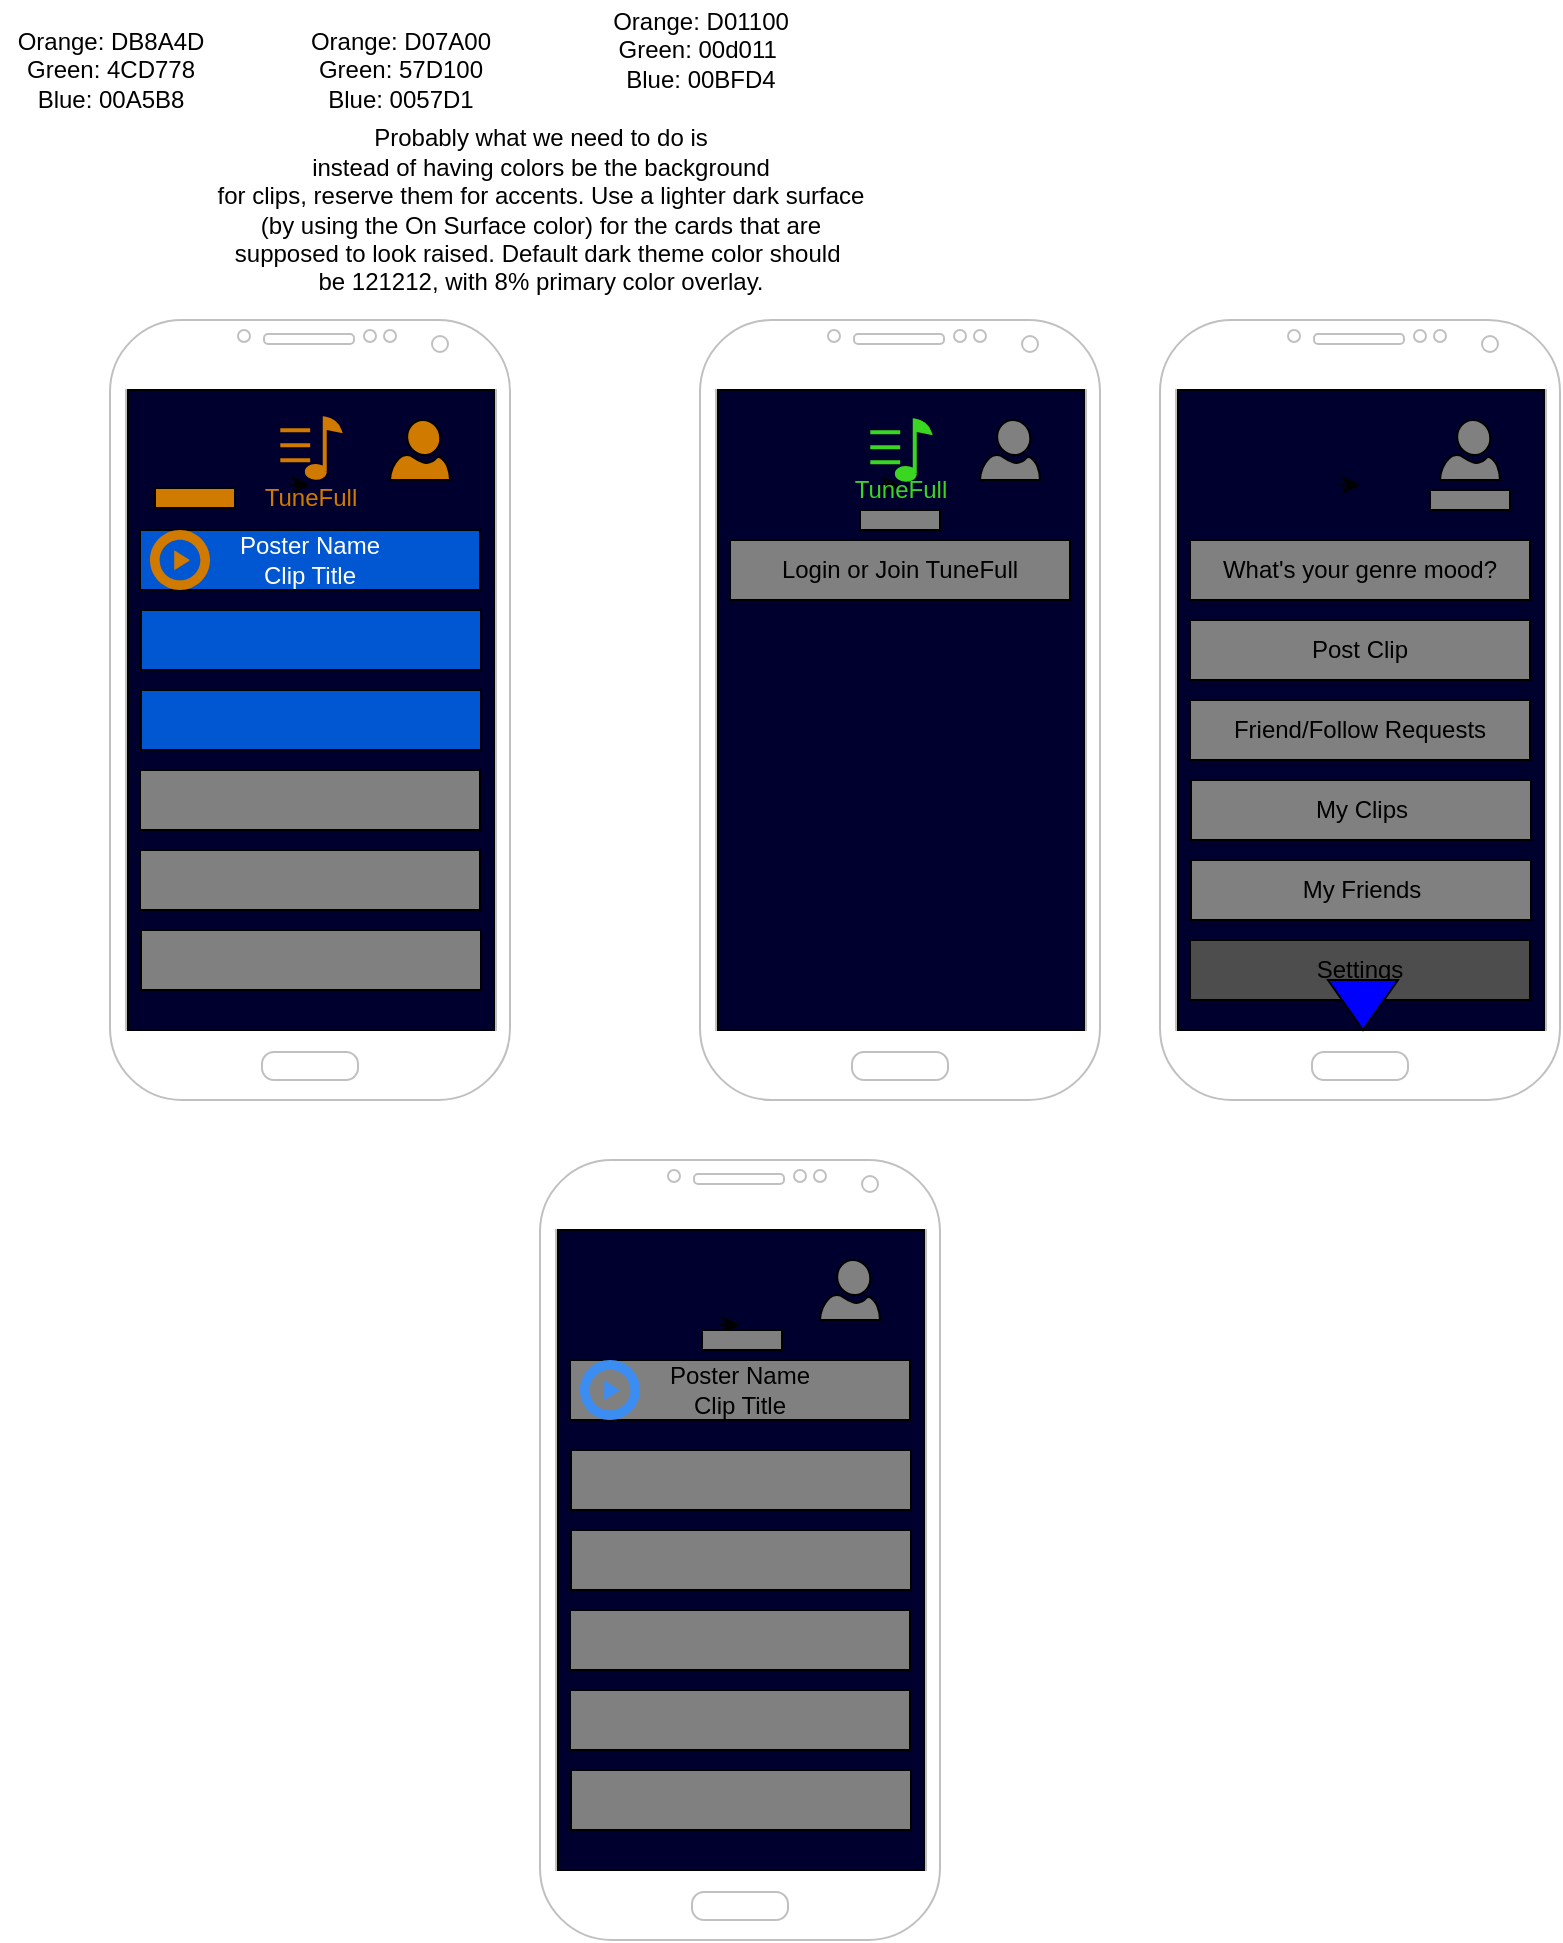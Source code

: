 <mxfile version="13.9.3" type="device"><diagram id="sGo_Ct7NMXoZLKGpwlza" name="Page-1"><mxGraphModel dx="460" dy="752" grid="1" gridSize="10" guides="1" tooltips="1" connect="1" arrows="1" fold="1" page="1" pageScale="1" pageWidth="850" pageHeight="1100" math="0" shadow="0"><root><mxCell id="0"/><mxCell id="1" parent="0"/><mxCell id="SptPu1c3X9UmJBbTqBoI-19" value="" style="group" parent="1" vertex="1" connectable="0"><mxGeometry x="85" y="180" width="200" height="390" as="geometry"/></mxCell><mxCell id="SptPu1c3X9UmJBbTqBoI-1" value="" style="verticalLabelPosition=bottom;verticalAlign=top;html=1;shadow=0;dashed=0;strokeWidth=1;shape=mxgraph.android.phone2;strokeColor=#c0c0c0;" parent="SptPu1c3X9UmJBbTqBoI-19" vertex="1"><mxGeometry width="200" height="390" as="geometry"/></mxCell><mxCell id="SptPu1c3X9UmJBbTqBoI-2" value="" style="rounded=0;whiteSpace=wrap;html=1;fillColor=#00002E;" parent="SptPu1c3X9UmJBbTqBoI-19" vertex="1"><mxGeometry x="9" y="35" width="183" height="320" as="geometry"/></mxCell><mxCell id="SptPu1c3X9UmJBbTqBoI-8" value="" style="verticalLabelPosition=bottom;html=1;verticalAlign=top;align=center;strokeColor=#000000;shape=mxgraph.azure.user;fontFamily=Helvetica;fontSize=12;fontColor=#000000;fillColor=#D07A00;" parent="SptPu1c3X9UmJBbTqBoI-19" vertex="1"><mxGeometry x="140" y="50" width="30" height="30" as="geometry"/></mxCell><mxCell id="SptPu1c3X9UmJBbTqBoI-12" style="edgeStyle=orthogonalEdgeStyle;rounded=0;orthogonalLoop=1;jettySize=auto;html=1;exitX=0.25;exitY=1;exitDx=0;exitDy=0;entryX=0.5;entryY=1;entryDx=0;entryDy=0;" parent="SptPu1c3X9UmJBbTqBoI-19" edge="1"><mxGeometry relative="1" as="geometry"><mxPoint x="90" y="82.5" as="sourcePoint"/><mxPoint x="100" y="82.5" as="targetPoint"/></mxGeometry></mxCell><mxCell id="SptPu1c3X9UmJBbTqBoI-15" value="" style="shape=image;html=1;verticalAlign=top;verticalLabelPosition=bottom;labelBackgroundColor=#ffffff;imageAspect=0;aspect=fixed;image=https://cdn3.iconfinder.com/data/icons/faticons/32/globe-01-128.png;fillColor=#0000BA;" parent="SptPu1c3X9UmJBbTqBoI-19" vertex="1"><mxGeometry x="25" y="49" width="35" height="35" as="geometry"/></mxCell><mxCell id="SptPu1c3X9UmJBbTqBoI-27" value="" style="rounded=0;whiteSpace=wrap;html=1;fillColor=#D07A00;" parent="SptPu1c3X9UmJBbTqBoI-19" vertex="1"><mxGeometry x="22.5" y="84" width="40" height="10" as="geometry"/></mxCell><mxCell id="SptPu1c3X9UmJBbTqBoI-29" value="&lt;font color=&quot;#ffffff&quot;&gt;Poster Name&lt;br&gt;Clip Title&lt;/font&gt;" style="rounded=0;whiteSpace=wrap;html=1;fillColor=#0057D1;" parent="SptPu1c3X9UmJBbTqBoI-19" vertex="1"><mxGeometry x="15" y="105" width="170" height="30" as="geometry"/></mxCell><mxCell id="SptPu1c3X9UmJBbTqBoI-30" value="" style="rounded=0;whiteSpace=wrap;html=1;fillColor=#0057D1;" parent="SptPu1c3X9UmJBbTqBoI-19" vertex="1"><mxGeometry x="15.5" y="145" width="170" height="30" as="geometry"/></mxCell><mxCell id="SptPu1c3X9UmJBbTqBoI-31" value="" style="rounded=0;whiteSpace=wrap;html=1;fillColor=#0057D1;" parent="SptPu1c3X9UmJBbTqBoI-19" vertex="1"><mxGeometry x="15.5" y="185" width="170" height="30" as="geometry"/></mxCell><mxCell id="SptPu1c3X9UmJBbTqBoI-32" value="" style="rounded=0;whiteSpace=wrap;html=1;fillColor=#808080;" parent="SptPu1c3X9UmJBbTqBoI-19" vertex="1"><mxGeometry x="15" y="225" width="170" height="30" as="geometry"/></mxCell><mxCell id="SptPu1c3X9UmJBbTqBoI-33" value="" style="rounded=0;whiteSpace=wrap;html=1;fillColor=#808080;" parent="SptPu1c3X9UmJBbTqBoI-19" vertex="1"><mxGeometry x="15" y="265" width="170" height="30" as="geometry"/></mxCell><mxCell id="SptPu1c3X9UmJBbTqBoI-34" value="" style="rounded=0;whiteSpace=wrap;html=1;fillColor=#808080;" parent="SptPu1c3X9UmJBbTqBoI-19" vertex="1"><mxGeometry x="15.5" y="305" width="170" height="30" as="geometry"/></mxCell><mxCell id="SptPu1c3X9UmJBbTqBoI-68" value="" style="html=1;aspect=fixed;strokeColor=none;shadow=0;align=center;verticalAlign=top;shape=mxgraph.gcp2.play_start;fillColor=#D07A00;" parent="SptPu1c3X9UmJBbTqBoI-19" vertex="1"><mxGeometry x="20" y="105" width="30" height="30" as="geometry"/></mxCell><mxCell id="SptPu1c3X9UmJBbTqBoI-82" value="" style="html=1;verticalLabelPosition=bottom;align=center;labelBackgroundColor=#ffffff;verticalAlign=top;strokeWidth=2;shadow=0;dashed=0;shape=mxgraph.ios7.icons.note;pointerEvents=1;fillColor=#D07A00;strokeColor=#D07A00;" parent="SptPu1c3X9UmJBbTqBoI-19" vertex="1"><mxGeometry x="85.15" y="49.3" width="29.7" height="29.7" as="geometry"/></mxCell><mxCell id="SptPu1c3X9UmJBbTqBoI-83" value="&lt;font color=&quot;#d07a00&quot;&gt;TuneFull&lt;/font&gt;" style="text;html=1;align=center;verticalAlign=middle;resizable=0;points=[];autosize=1;" parent="SptPu1c3X9UmJBbTqBoI-19" vertex="1"><mxGeometry x="70" y="79" width="60" height="20" as="geometry"/></mxCell><mxCell id="SptPu1c3X9UmJBbTqBoI-73" value="" style="shape=image;html=1;verticalAlign=top;verticalLabelPosition=bottom;labelBackgroundColor=#ffffff;imageAspect=0;aspect=fixed;image=https://cdn4.iconfinder.com/data/icons/basic-ui-2-line/32/people-plus-add-friend-member-128.png;fillColor=#4D4D4D;" parent="SptPu1c3X9UmJBbTqBoI-19" vertex="1"><mxGeometry x="145" y="105" width="30" height="30" as="geometry"/></mxCell><mxCell id="SptPu1c3X9UmJBbTqBoI-20" value="" style="group" parent="1" vertex="1" connectable="0"><mxGeometry x="380" y="180" width="200" height="390" as="geometry"/></mxCell><mxCell id="SptPu1c3X9UmJBbTqBoI-21" value="" style="verticalLabelPosition=bottom;verticalAlign=top;html=1;shadow=0;dashed=0;strokeWidth=1;shape=mxgraph.android.phone2;strokeColor=#c0c0c0;" parent="SptPu1c3X9UmJBbTqBoI-20" vertex="1"><mxGeometry width="200" height="390" as="geometry"/></mxCell><mxCell id="SptPu1c3X9UmJBbTqBoI-22" value="" style="rounded=0;whiteSpace=wrap;html=1;fillColor=#00002E;" parent="SptPu1c3X9UmJBbTqBoI-20" vertex="1"><mxGeometry x="9" y="35" width="183" height="320" as="geometry"/></mxCell><mxCell id="SptPu1c3X9UmJBbTqBoI-23" value="" style="verticalLabelPosition=bottom;html=1;verticalAlign=top;align=center;strokeColor=#000000;shape=mxgraph.azure.user;fontFamily=Helvetica;fontSize=12;fontColor=#000000;fillColor=#808080;" parent="SptPu1c3X9UmJBbTqBoI-20" vertex="1"><mxGeometry x="140" y="50" width="30" height="30" as="geometry"/></mxCell><mxCell id="SptPu1c3X9UmJBbTqBoI-24" style="edgeStyle=orthogonalEdgeStyle;rounded=0;orthogonalLoop=1;jettySize=auto;html=1;exitX=0.25;exitY=1;exitDx=0;exitDy=0;entryX=0.5;entryY=1;entryDx=0;entryDy=0;" parent="SptPu1c3X9UmJBbTqBoI-20" edge="1"><mxGeometry relative="1" as="geometry"><mxPoint x="90" y="82.5" as="sourcePoint"/><mxPoint x="100" y="82.5" as="targetPoint"/></mxGeometry></mxCell><mxCell id="SptPu1c3X9UmJBbTqBoI-25" value="" style="shape=image;html=1;verticalAlign=top;verticalLabelPosition=bottom;labelBackgroundColor=#ffffff;imageAspect=0;aspect=fixed;image=https://cdn3.iconfinder.com/data/icons/faticons/32/globe-01-128.png;fillColor=#0000BA;" parent="SptPu1c3X9UmJBbTqBoI-20" vertex="1"><mxGeometry x="26" y="45.5" width="39" height="39" as="geometry"/></mxCell><mxCell id="SptPu1c3X9UmJBbTqBoI-28" value="" style="rounded=0;whiteSpace=wrap;html=1;fillColor=#808080;" parent="SptPu1c3X9UmJBbTqBoI-20" vertex="1"><mxGeometry x="80" y="95" width="40" height="10" as="geometry"/></mxCell><mxCell id="SptPu1c3X9UmJBbTqBoI-36" value="Login or Join TuneFull" style="rounded=0;whiteSpace=wrap;html=1;fillColor=#808080;" parent="SptPu1c3X9UmJBbTqBoI-20" vertex="1"><mxGeometry x="15" y="110" width="170" height="30" as="geometry"/></mxCell><mxCell id="SptPu1c3X9UmJBbTqBoI-84" value="" style="html=1;verticalLabelPosition=bottom;align=center;labelBackgroundColor=#ffffff;verticalAlign=top;strokeWidth=2;shadow=0;dashed=0;shape=mxgraph.ios7.icons.note;pointerEvents=1;fillColor=#3AD622;strokeColor=#3AD622;" parent="SptPu1c3X9UmJBbTqBoI-20" vertex="1"><mxGeometry x="85.15" y="50.3" width="29.7" height="29.7" as="geometry"/></mxCell><mxCell id="SptPu1c3X9UmJBbTqBoI-85" value="&lt;font color=&quot;#3ad622&quot;&gt;TuneFull&lt;/font&gt;" style="text;html=1;align=center;verticalAlign=middle;resizable=0;points=[];autosize=1;" parent="SptPu1c3X9UmJBbTqBoI-20" vertex="1"><mxGeometry x="70" y="75" width="60" height="20" as="geometry"/></mxCell><mxCell id="SptPu1c3X9UmJBbTqBoI-37" value="" style="group" parent="1" vertex="1" connectable="0"><mxGeometry x="610" y="180" width="200" height="390" as="geometry"/></mxCell><mxCell id="SptPu1c3X9UmJBbTqBoI-38" value="" style="verticalLabelPosition=bottom;verticalAlign=top;html=1;shadow=0;dashed=0;strokeWidth=1;shape=mxgraph.android.phone2;strokeColor=#c0c0c0;" parent="SptPu1c3X9UmJBbTqBoI-37" vertex="1"><mxGeometry width="200" height="390" as="geometry"/></mxCell><mxCell id="SptPu1c3X9UmJBbTqBoI-39" value="" style="rounded=0;whiteSpace=wrap;html=1;fillColor=#00002E;" parent="SptPu1c3X9UmJBbTqBoI-37" vertex="1"><mxGeometry x="9" y="35" width="183" height="320" as="geometry"/></mxCell><mxCell id="SptPu1c3X9UmJBbTqBoI-40" value="" style="verticalLabelPosition=bottom;html=1;verticalAlign=top;align=center;strokeColor=#000000;shape=mxgraph.azure.user;fontFamily=Helvetica;fontSize=12;fontColor=#000000;fillColor=#808080;" parent="SptPu1c3X9UmJBbTqBoI-37" vertex="1"><mxGeometry x="140" y="50" width="30" height="30" as="geometry"/></mxCell><mxCell id="SptPu1c3X9UmJBbTqBoI-41" style="edgeStyle=orthogonalEdgeStyle;rounded=0;orthogonalLoop=1;jettySize=auto;html=1;exitX=0.25;exitY=1;exitDx=0;exitDy=0;entryX=0.5;entryY=1;entryDx=0;entryDy=0;" parent="SptPu1c3X9UmJBbTqBoI-37" edge="1"><mxGeometry relative="1" as="geometry"><mxPoint x="90" y="82.5" as="sourcePoint"/><mxPoint x="100" y="82.5" as="targetPoint"/></mxGeometry></mxCell><mxCell id="SptPu1c3X9UmJBbTqBoI-42" value="" style="shape=image;html=1;verticalAlign=top;verticalLabelPosition=bottom;labelBackgroundColor=#ffffff;imageAspect=0;aspect=fixed;image=https://cdn3.iconfinder.com/data/icons/faticons/32/globe-01-128.png;fillColor=#0000BA;" parent="SptPu1c3X9UmJBbTqBoI-37" vertex="1"><mxGeometry x="20" y="46" width="39" height="39" as="geometry"/></mxCell><mxCell id="SptPu1c3X9UmJBbTqBoI-43" value="" style="shape=image;html=1;verticalAlign=top;verticalLabelPosition=bottom;labelBackgroundColor=#ffffff;imageAspect=0;aspect=fixed;image=https://cdn3.iconfinder.com/data/icons/linecons-free-vector-icons-pack/32/news-128.png;fillColor=#808080;" parent="SptPu1c3X9UmJBbTqBoI-37" vertex="1"><mxGeometry x="81" y="46" width="38" height="38" as="geometry"/></mxCell><mxCell id="SptPu1c3X9UmJBbTqBoI-44" value="" style="rounded=0;whiteSpace=wrap;html=1;fillColor=#808080;" parent="SptPu1c3X9UmJBbTqBoI-37" vertex="1"><mxGeometry x="135" y="85" width="40" height="10" as="geometry"/></mxCell><mxCell id="SptPu1c3X9UmJBbTqBoI-45" value="What's your genre mood?" style="rounded=0;whiteSpace=wrap;html=1;fillColor=#808080;" parent="SptPu1c3X9UmJBbTqBoI-37" vertex="1"><mxGeometry x="15" y="110" width="170" height="30" as="geometry"/></mxCell><mxCell id="SptPu1c3X9UmJBbTqBoI-46" value="Post Clip" style="rounded=0;whiteSpace=wrap;html=1;fillColor=#808080;" parent="SptPu1c3X9UmJBbTqBoI-37" vertex="1"><mxGeometry x="15" y="150" width="170" height="30" as="geometry"/></mxCell><mxCell id="SptPu1c3X9UmJBbTqBoI-47" value="Friend/Follow Requests" style="rounded=0;whiteSpace=wrap;html=1;fillColor=#808080;" parent="SptPu1c3X9UmJBbTqBoI-37" vertex="1"><mxGeometry x="15" y="190" width="170" height="30" as="geometry"/></mxCell><mxCell id="SptPu1c3X9UmJBbTqBoI-48" value="My Clips" style="rounded=0;whiteSpace=wrap;html=1;fillColor=#808080;" parent="SptPu1c3X9UmJBbTqBoI-37" vertex="1"><mxGeometry x="15.5" y="230" width="170" height="30" as="geometry"/></mxCell><mxCell id="SptPu1c3X9UmJBbTqBoI-49" value="My Friends" style="rounded=0;whiteSpace=wrap;html=1;fillColor=#808080;" parent="SptPu1c3X9UmJBbTqBoI-37" vertex="1"><mxGeometry x="15.5" y="270" width="170" height="30" as="geometry"/></mxCell><mxCell id="SptPu1c3X9UmJBbTqBoI-50" value="Settings" style="rounded=0;whiteSpace=wrap;html=1;fillColor=#4D4D4D;" parent="SptPu1c3X9UmJBbTqBoI-37" vertex="1"><mxGeometry x="15" y="310" width="170" height="30" as="geometry"/></mxCell><mxCell id="SptPu1c3X9UmJBbTqBoI-67" value="" style="html=1;shadow=0;dashed=0;align=center;verticalAlign=middle;shape=mxgraph.arrows2.arrow;dy=0.6;dx=40;direction=south;notch=0;fillColor=#0000FF;" parent="SptPu1c3X9UmJBbTqBoI-37" vertex="1"><mxGeometry x="84" y="330" width="35" height="25" as="geometry"/></mxCell><mxCell id="SptPu1c3X9UmJBbTqBoI-52" value="" style="group" parent="1" vertex="1" connectable="0"><mxGeometry x="300" y="600" width="200" height="390" as="geometry"/></mxCell><mxCell id="SptPu1c3X9UmJBbTqBoI-53" value="" style="verticalLabelPosition=bottom;verticalAlign=top;html=1;shadow=0;dashed=0;strokeWidth=1;shape=mxgraph.android.phone2;strokeColor=#c0c0c0;" parent="SptPu1c3X9UmJBbTqBoI-52" vertex="1"><mxGeometry width="200" height="390" as="geometry"/></mxCell><mxCell id="SptPu1c3X9UmJBbTqBoI-54" value="" style="rounded=0;whiteSpace=wrap;html=1;fillColor=#00002E;" parent="SptPu1c3X9UmJBbTqBoI-52" vertex="1"><mxGeometry x="9" y="35" width="183" height="320" as="geometry"/></mxCell><mxCell id="SptPu1c3X9UmJBbTqBoI-55" value="" style="verticalLabelPosition=bottom;html=1;verticalAlign=top;align=center;strokeColor=#000000;shape=mxgraph.azure.user;fontFamily=Helvetica;fontSize=12;fontColor=#000000;fillColor=#808080;" parent="SptPu1c3X9UmJBbTqBoI-52" vertex="1"><mxGeometry x="140" y="50" width="30" height="30" as="geometry"/></mxCell><mxCell id="SptPu1c3X9UmJBbTqBoI-56" style="edgeStyle=orthogonalEdgeStyle;rounded=0;orthogonalLoop=1;jettySize=auto;html=1;exitX=0.25;exitY=1;exitDx=0;exitDy=0;entryX=0.5;entryY=1;entryDx=0;entryDy=0;" parent="SptPu1c3X9UmJBbTqBoI-52" edge="1"><mxGeometry relative="1" as="geometry"><mxPoint x="90" y="82.5" as="sourcePoint"/><mxPoint x="100" y="82.5" as="targetPoint"/></mxGeometry></mxCell><mxCell id="SptPu1c3X9UmJBbTqBoI-57" value="" style="shape=image;html=1;verticalAlign=top;verticalLabelPosition=bottom;labelBackgroundColor=#ffffff;imageAspect=0;aspect=fixed;image=https://cdn3.iconfinder.com/data/icons/faticons/32/globe-01-128.png;fillColor=#0000BA;" parent="SptPu1c3X9UmJBbTqBoI-52" vertex="1"><mxGeometry x="20" y="46" width="39" height="39" as="geometry"/></mxCell><mxCell id="SptPu1c3X9UmJBbTqBoI-58" value="" style="shape=image;html=1;verticalAlign=top;verticalLabelPosition=bottom;labelBackgroundColor=#ffffff;imageAspect=0;aspect=fixed;image=https://cdn3.iconfinder.com/data/icons/linecons-free-vector-icons-pack/32/news-128.png;fillColor=#808080;" parent="SptPu1c3X9UmJBbTqBoI-52" vertex="1"><mxGeometry x="81" y="46" width="38" height="38" as="geometry"/></mxCell><mxCell id="SptPu1c3X9UmJBbTqBoI-59" value="" style="rounded=0;whiteSpace=wrap;html=1;fillColor=#808080;" parent="SptPu1c3X9UmJBbTqBoI-52" vertex="1"><mxGeometry x="81" y="85" width="40" height="10" as="geometry"/></mxCell><mxCell id="SptPu1c3X9UmJBbTqBoI-61" value="" style="rounded=0;whiteSpace=wrap;html=1;fillColor=#808080;" parent="SptPu1c3X9UmJBbTqBoI-52" vertex="1"><mxGeometry x="15.5" y="145" width="170" height="30" as="geometry"/></mxCell><mxCell id="SptPu1c3X9UmJBbTqBoI-62" value="" style="rounded=0;whiteSpace=wrap;html=1;fillColor=#808080;" parent="SptPu1c3X9UmJBbTqBoI-52" vertex="1"><mxGeometry x="15.5" y="185" width="170" height="30" as="geometry"/></mxCell><mxCell id="SptPu1c3X9UmJBbTqBoI-63" value="" style="rounded=0;whiteSpace=wrap;html=1;fillColor=#808080;" parent="SptPu1c3X9UmJBbTqBoI-52" vertex="1"><mxGeometry x="15" y="225" width="170" height="30" as="geometry"/></mxCell><mxCell id="SptPu1c3X9UmJBbTqBoI-64" value="" style="rounded=0;whiteSpace=wrap;html=1;fillColor=#808080;" parent="SptPu1c3X9UmJBbTqBoI-52" vertex="1"><mxGeometry x="15" y="265" width="170" height="30" as="geometry"/></mxCell><mxCell id="SptPu1c3X9UmJBbTqBoI-65" value="" style="rounded=0;whiteSpace=wrap;html=1;fillColor=#808080;" parent="SptPu1c3X9UmJBbTqBoI-52" vertex="1"><mxGeometry x="15.5" y="305" width="170" height="30" as="geometry"/></mxCell><mxCell id="SptPu1c3X9UmJBbTqBoI-74" value="Poster Name&lt;br&gt;Clip Title" style="rounded=0;whiteSpace=wrap;html=1;fillColor=#808080;" parent="SptPu1c3X9UmJBbTqBoI-52" vertex="1"><mxGeometry x="15" y="100" width="170" height="30" as="geometry"/></mxCell><mxCell id="SptPu1c3X9UmJBbTqBoI-75" value="" style="html=1;aspect=fixed;strokeColor=none;shadow=0;align=center;verticalAlign=top;fillColor=#3B8DF1;shape=mxgraph.gcp2.play_start" parent="SptPu1c3X9UmJBbTqBoI-52" vertex="1"><mxGeometry x="20" y="100" width="30" height="30" as="geometry"/></mxCell><mxCell id="SptPu1c3X9UmJBbTqBoI-77" value="" style="shape=image;html=1;verticalAlign=top;verticalLabelPosition=bottom;labelBackgroundColor=#ffffff;imageAspect=0;aspect=fixed;image=https://cdn3.iconfinder.com/data/icons/basic-interface/100/accepted_user-128.png;fillColor=#4D4D4D;" parent="SptPu1c3X9UmJBbTqBoI-52" vertex="1"><mxGeometry x="150" y="102" width="28" height="28" as="geometry"/></mxCell><mxCell id="f2PFTj7MB2ANhRSbXN-J-1" value="Orange: D07A00&lt;br&gt;Green: 57D100&lt;br&gt;Blue:&amp;nbsp;0057D1&lt;br&gt;" style="text;html=1;align=center;verticalAlign=middle;resizable=0;points=[];autosize=1;" parent="1" vertex="1"><mxGeometry x="175" y="30" width="110" height="50" as="geometry"/></mxCell><mxCell id="f2PFTj7MB2ANhRSbXN-J-29" value="Orange: D01100&lt;br&gt;Green: 00d011&amp;nbsp;&lt;br&gt;Blue: 00BFD4" style="text;html=1;align=center;verticalAlign=middle;resizable=0;points=[];autosize=1;" parent="1" vertex="1"><mxGeometry x="330" y="20" width="100" height="50" as="geometry"/></mxCell><mxCell id="ijjEKyNDtavi--wdxtPb-1" value="Orange: DB8A4D&lt;br&gt;Green: 4CD778&lt;br&gt;Blue: 00A5B8" style="text;html=1;align=center;verticalAlign=middle;resizable=0;points=[];autosize=1;" vertex="1" parent="1"><mxGeometry x="30" y="30" width="110" height="50" as="geometry"/></mxCell><mxCell id="ijjEKyNDtavi--wdxtPb-2" value="Probably what we need to do is&lt;br&gt;instead of having colors be the background&lt;br&gt;for clips, reserve them for accents. Use a lighter dark surface&lt;br&gt;(by using the On Surface color) for the cards that are&lt;br&gt;supposed to look raised. Default dark theme color should&amp;nbsp;&lt;br&gt;be 121212, with 8% primary color overlay." style="text;html=1;align=center;verticalAlign=middle;resizable=0;points=[];autosize=1;" vertex="1" parent="1"><mxGeometry x="130" y="80" width="340" height="90" as="geometry"/></mxCell></root></mxGraphModel></diagram></mxfile>